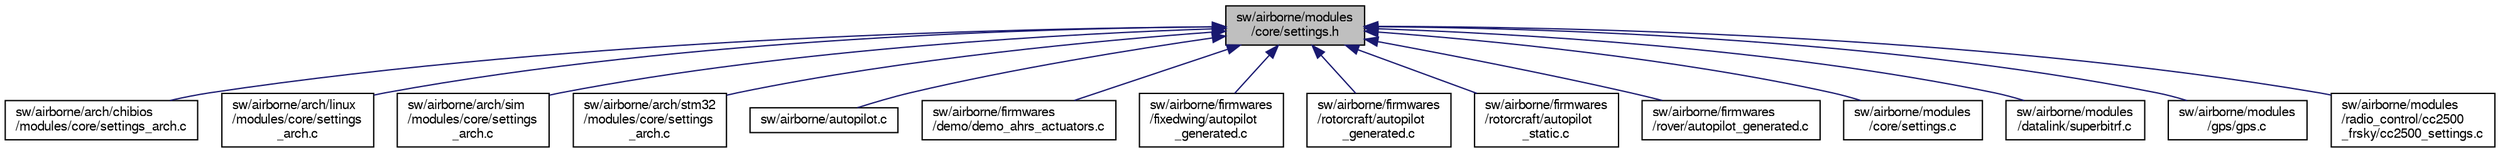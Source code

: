 digraph "sw/airborne/modules/core/settings.h"
{
  edge [fontname="FreeSans",fontsize="10",labelfontname="FreeSans",labelfontsize="10"];
  node [fontname="FreeSans",fontsize="10",shape=record];
  Node1 [label="sw/airborne/modules\l/core/settings.h",height=0.2,width=0.4,color="black", fillcolor="grey75", style="filled", fontcolor="black"];
  Node1 -> Node2 [dir="back",color="midnightblue",fontsize="10",style="solid",fontname="FreeSans"];
  Node2 [label="sw/airborne/arch/chibios\l/modules/core/settings_arch.c",height=0.2,width=0.4,color="black", fillcolor="white", style="filled",URL="$chibios_2modules_2core_2settings__arch_8c.html",tooltip="Persistent settings low level flash routines stm32. "];
  Node1 -> Node3 [dir="back",color="midnightblue",fontsize="10",style="solid",fontname="FreeSans"];
  Node3 [label="sw/airborne/arch/linux\l/modules/core/settings\l_arch.c",height=0.2,width=0.4,color="black", fillcolor="white", style="filled",URL="$linux_2modules_2core_2settings__arch_8c.html",tooltip="linux arch Persistent settings. "];
  Node1 -> Node4 [dir="back",color="midnightblue",fontsize="10",style="solid",fontname="FreeSans"];
  Node4 [label="sw/airborne/arch/sim\l/modules/core/settings\l_arch.c",height=0.2,width=0.4,color="black", fillcolor="white", style="filled",URL="$sim_2modules_2core_2settings__arch_8c.html",tooltip="Sim arch Persistent settings. "];
  Node1 -> Node5 [dir="back",color="midnightblue",fontsize="10",style="solid",fontname="FreeSans"];
  Node5 [label="sw/airborne/arch/stm32\l/modules/core/settings\l_arch.c",height=0.2,width=0.4,color="black", fillcolor="white", style="filled",URL="$stm32_2modules_2core_2settings__arch_8c.html",tooltip="Persistent settings low level flash routines stm32. "];
  Node1 -> Node6 [dir="back",color="midnightblue",fontsize="10",style="solid",fontname="FreeSans"];
  Node6 [label="sw/airborne/autopilot.c",height=0.2,width=0.4,color="black", fillcolor="white", style="filled",URL="$autopilot_8c.html",tooltip="Core autopilot interface common to all firmwares. "];
  Node1 -> Node7 [dir="back",color="midnightblue",fontsize="10",style="solid",fontname="FreeSans"];
  Node7 [label="sw/airborne/firmwares\l/demo/demo_ahrs_actuators.c",height=0.2,width=0.4,color="black", fillcolor="white", style="filled",URL="$demo__ahrs__actuators_8c.html",tooltip="Demo prog with ahrs and simple roll/pitch commands to actuators. "];
  Node1 -> Node8 [dir="back",color="midnightblue",fontsize="10",style="solid",fontname="FreeSans"];
  Node8 [label="sw/airborne/firmwares\l/fixedwing/autopilot\l_generated.c",height=0.2,width=0.4,color="black", fillcolor="white", style="filled",URL="$fixedwing_2autopilot__generated_8c.html",tooltip="Generated autopilot implementation. "];
  Node1 -> Node9 [dir="back",color="midnightblue",fontsize="10",style="solid",fontname="FreeSans"];
  Node9 [label="sw/airborne/firmwares\l/rotorcraft/autopilot\l_generated.c",height=0.2,width=0.4,color="black", fillcolor="white", style="filled",URL="$rotorcraft_2autopilot__generated_8c.html",tooltip="Generated autopilot implementation. "];
  Node1 -> Node10 [dir="back",color="midnightblue",fontsize="10",style="solid",fontname="FreeSans"];
  Node10 [label="sw/airborne/firmwares\l/rotorcraft/autopilot\l_static.c",height=0.2,width=0.4,color="black", fillcolor="white", style="filled",URL="$rotorcraft_2autopilot__static_8c.html",tooltip="Static autopilot implementation. "];
  Node1 -> Node11 [dir="back",color="midnightblue",fontsize="10",style="solid",fontname="FreeSans"];
  Node11 [label="sw/airborne/firmwares\l/rover/autopilot_generated.c",height=0.2,width=0.4,color="black", fillcolor="white", style="filled",URL="$rover_2autopilot__generated_8c.html",tooltip="Generated autopilot implementation. "];
  Node1 -> Node12 [dir="back",color="midnightblue",fontsize="10",style="solid",fontname="FreeSans"];
  Node12 [label="sw/airborne/modules\l/core/settings.c",height=0.2,width=0.4,color="black", fillcolor="white", style="filled",URL="$settings_8c.html",tooltip="Persistent settings interface. "];
  Node1 -> Node13 [dir="back",color="midnightblue",fontsize="10",style="solid",fontname="FreeSans"];
  Node13 [label="sw/airborne/modules\l/datalink/superbitrf.c",height=0.2,width=0.4,color="black", fillcolor="white", style="filled",URL="$modules_2datalink_2superbitrf_8c.html"];
  Node1 -> Node14 [dir="back",color="midnightblue",fontsize="10",style="solid",fontname="FreeSans"];
  Node14 [label="sw/airborne/modules\l/gps/gps.c",height=0.2,width=0.4,color="black", fillcolor="white", style="filled",URL="$gps_8c.html",tooltip="Device independent GPS code. "];
  Node1 -> Node15 [dir="back",color="midnightblue",fontsize="10",style="solid",fontname="FreeSans"];
  Node15 [label="sw/airborne/modules\l/radio_control/cc2500\l_frsky/cc2500_settings.c",height=0.2,width=0.4,color="black", fillcolor="white", style="filled",URL="$cc2500__settings_8c.html"];
}
